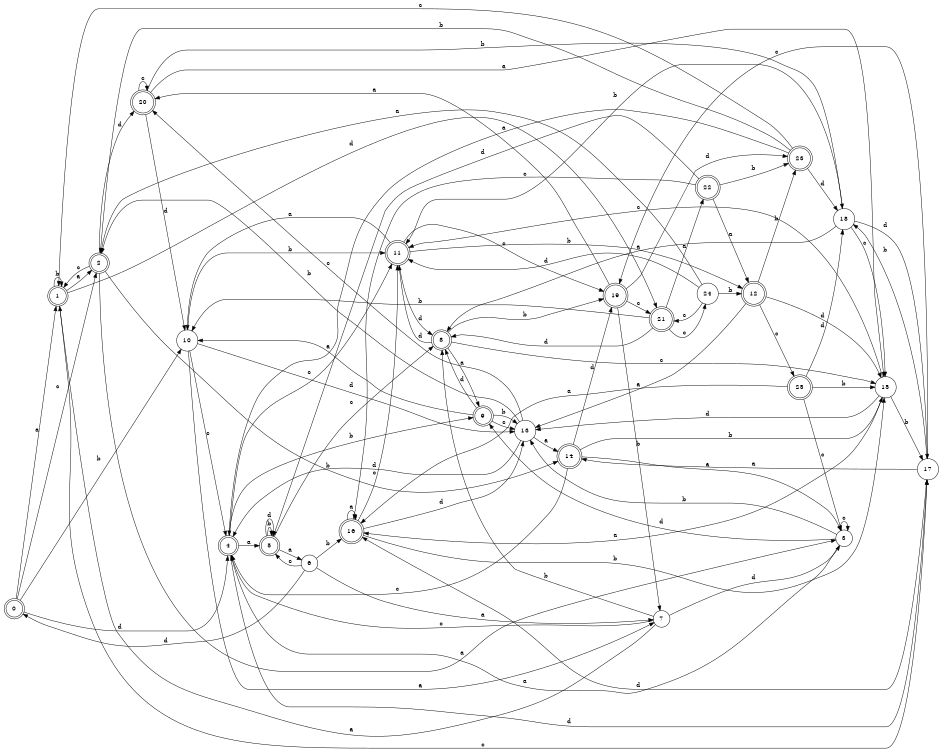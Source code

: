digraph n21_10 {
__start0 [label="" shape="none"];

rankdir=LR;
size="8,5";

s0 [style="rounded,filled", color="black", fillcolor="white" shape="doublecircle", label="0"];
s1 [style="rounded,filled", color="black", fillcolor="white" shape="doublecircle", label="1"];
s2 [style="rounded,filled", color="black", fillcolor="white" shape="doublecircle", label="2"];
s3 [style="filled", color="black", fillcolor="white" shape="circle", label="3"];
s4 [style="rounded,filled", color="black", fillcolor="white" shape="doublecircle", label="4"];
s5 [style="rounded,filled", color="black", fillcolor="white" shape="doublecircle", label="5"];
s6 [style="filled", color="black", fillcolor="white" shape="circle", label="6"];
s7 [style="filled", color="black", fillcolor="white" shape="circle", label="7"];
s8 [style="rounded,filled", color="black", fillcolor="white" shape="doublecircle", label="8"];
s9 [style="rounded,filled", color="black", fillcolor="white" shape="doublecircle", label="9"];
s10 [style="filled", color="black", fillcolor="white" shape="circle", label="10"];
s11 [style="rounded,filled", color="black", fillcolor="white" shape="doublecircle", label="11"];
s12 [style="rounded,filled", color="black", fillcolor="white" shape="doublecircle", label="12"];
s13 [style="filled", color="black", fillcolor="white" shape="circle", label="13"];
s14 [style="rounded,filled", color="black", fillcolor="white" shape="doublecircle", label="14"];
s15 [style="filled", color="black", fillcolor="white" shape="circle", label="15"];
s16 [style="rounded,filled", color="black", fillcolor="white" shape="doublecircle", label="16"];
s17 [style="filled", color="black", fillcolor="white" shape="circle", label="17"];
s18 [style="filled", color="black", fillcolor="white" shape="circle", label="18"];
s19 [style="rounded,filled", color="black", fillcolor="white" shape="doublecircle", label="19"];
s20 [style="rounded,filled", color="black", fillcolor="white" shape="doublecircle", label="20"];
s21 [style="rounded,filled", color="black", fillcolor="white" shape="doublecircle", label="21"];
s22 [style="rounded,filled", color="black", fillcolor="white" shape="doublecircle", label="22"];
s23 [style="rounded,filled", color="black", fillcolor="white" shape="doublecircle", label="23"];
s24 [style="filled", color="black", fillcolor="white" shape="circle", label="24"];
s25 [style="rounded,filled", color="black", fillcolor="white" shape="doublecircle", label="25"];
s0 -> s1 [label="a"];
s0 -> s10 [label="b"];
s0 -> s2 [label="c"];
s0 -> s4 [label="d"];
s1 -> s2 [label="a"];
s1 -> s1 [label="b"];
s1 -> s17 [label="c"];
s1 -> s21 [label="d"];
s2 -> s3 [label="a"];
s2 -> s14 [label="b"];
s2 -> s1 [label="c"];
s2 -> s20 [label="d"];
s3 -> s4 [label="a"];
s3 -> s13 [label="b"];
s3 -> s3 [label="c"];
s3 -> s9 [label="d"];
s4 -> s5 [label="a"];
s4 -> s9 [label="b"];
s4 -> s11 [label="c"];
s4 -> s17 [label="d"];
s5 -> s6 [label="a"];
s5 -> s5 [label="b"];
s5 -> s8 [label="c"];
s5 -> s5 [label="d"];
s6 -> s7 [label="a"];
s6 -> s16 [label="b"];
s6 -> s5 [label="c"];
s6 -> s0 [label="d"];
s7 -> s1 [label="a"];
s7 -> s8 [label="b"];
s7 -> s4 [label="c"];
s7 -> s3 [label="d"];
s8 -> s9 [label="a"];
s8 -> s19 [label="b"];
s8 -> s15 [label="c"];
s8 -> s11 [label="d"];
s9 -> s10 [label="a"];
s9 -> s13 [label="b"];
s9 -> s13 [label="c"];
s9 -> s8 [label="d"];
s10 -> s7 [label="a"];
s10 -> s11 [label="b"];
s10 -> s4 [label="c"];
s10 -> s13 [label="d"];
s11 -> s10 [label="a"];
s11 -> s12 [label="b"];
s11 -> s19 [label="c"];
s11 -> s8 [label="d"];
s12 -> s13 [label="a"];
s12 -> s23 [label="b"];
s12 -> s25 [label="c"];
s12 -> s15 [label="d"];
s13 -> s14 [label="a"];
s13 -> s2 [label="b"];
s13 -> s20 [label="c"];
s13 -> s4 [label="d"];
s14 -> s3 [label="a"];
s14 -> s15 [label="b"];
s14 -> s4 [label="c"];
s14 -> s19 [label="d"];
s15 -> s16 [label="a"];
s15 -> s17 [label="b"];
s15 -> s11 [label="c"];
s15 -> s13 [label="d"];
s16 -> s16 [label="a"];
s16 -> s15 [label="b"];
s16 -> s11 [label="c"];
s16 -> s13 [label="d"];
s17 -> s14 [label="a"];
s17 -> s18 [label="b"];
s17 -> s19 [label="c"];
s17 -> s16 [label="d"];
s18 -> s8 [label="a"];
s18 -> s11 [label="b"];
s18 -> s15 [label="c"];
s18 -> s17 [label="d"];
s19 -> s20 [label="a"];
s19 -> s7 [label="b"];
s19 -> s21 [label="c"];
s19 -> s23 [label="d"];
s20 -> s15 [label="a"];
s20 -> s18 [label="b"];
s20 -> s20 [label="c"];
s20 -> s10 [label="d"];
s21 -> s22 [label="a"];
s21 -> s10 [label="b"];
s21 -> s24 [label="c"];
s21 -> s8 [label="d"];
s22 -> s12 [label="a"];
s22 -> s23 [label="b"];
s22 -> s16 [label="c"];
s22 -> s5 [label="d"];
s23 -> s4 [label="a"];
s23 -> s2 [label="b"];
s23 -> s1 [label="c"];
s23 -> s18 [label="d"];
s24 -> s2 [label="a"];
s24 -> s12 [label="b"];
s24 -> s21 [label="c"];
s24 -> s11 [label="d"];
s25 -> s16 [label="a"];
s25 -> s15 [label="b"];
s25 -> s3 [label="c"];
s25 -> s18 [label="d"];

}